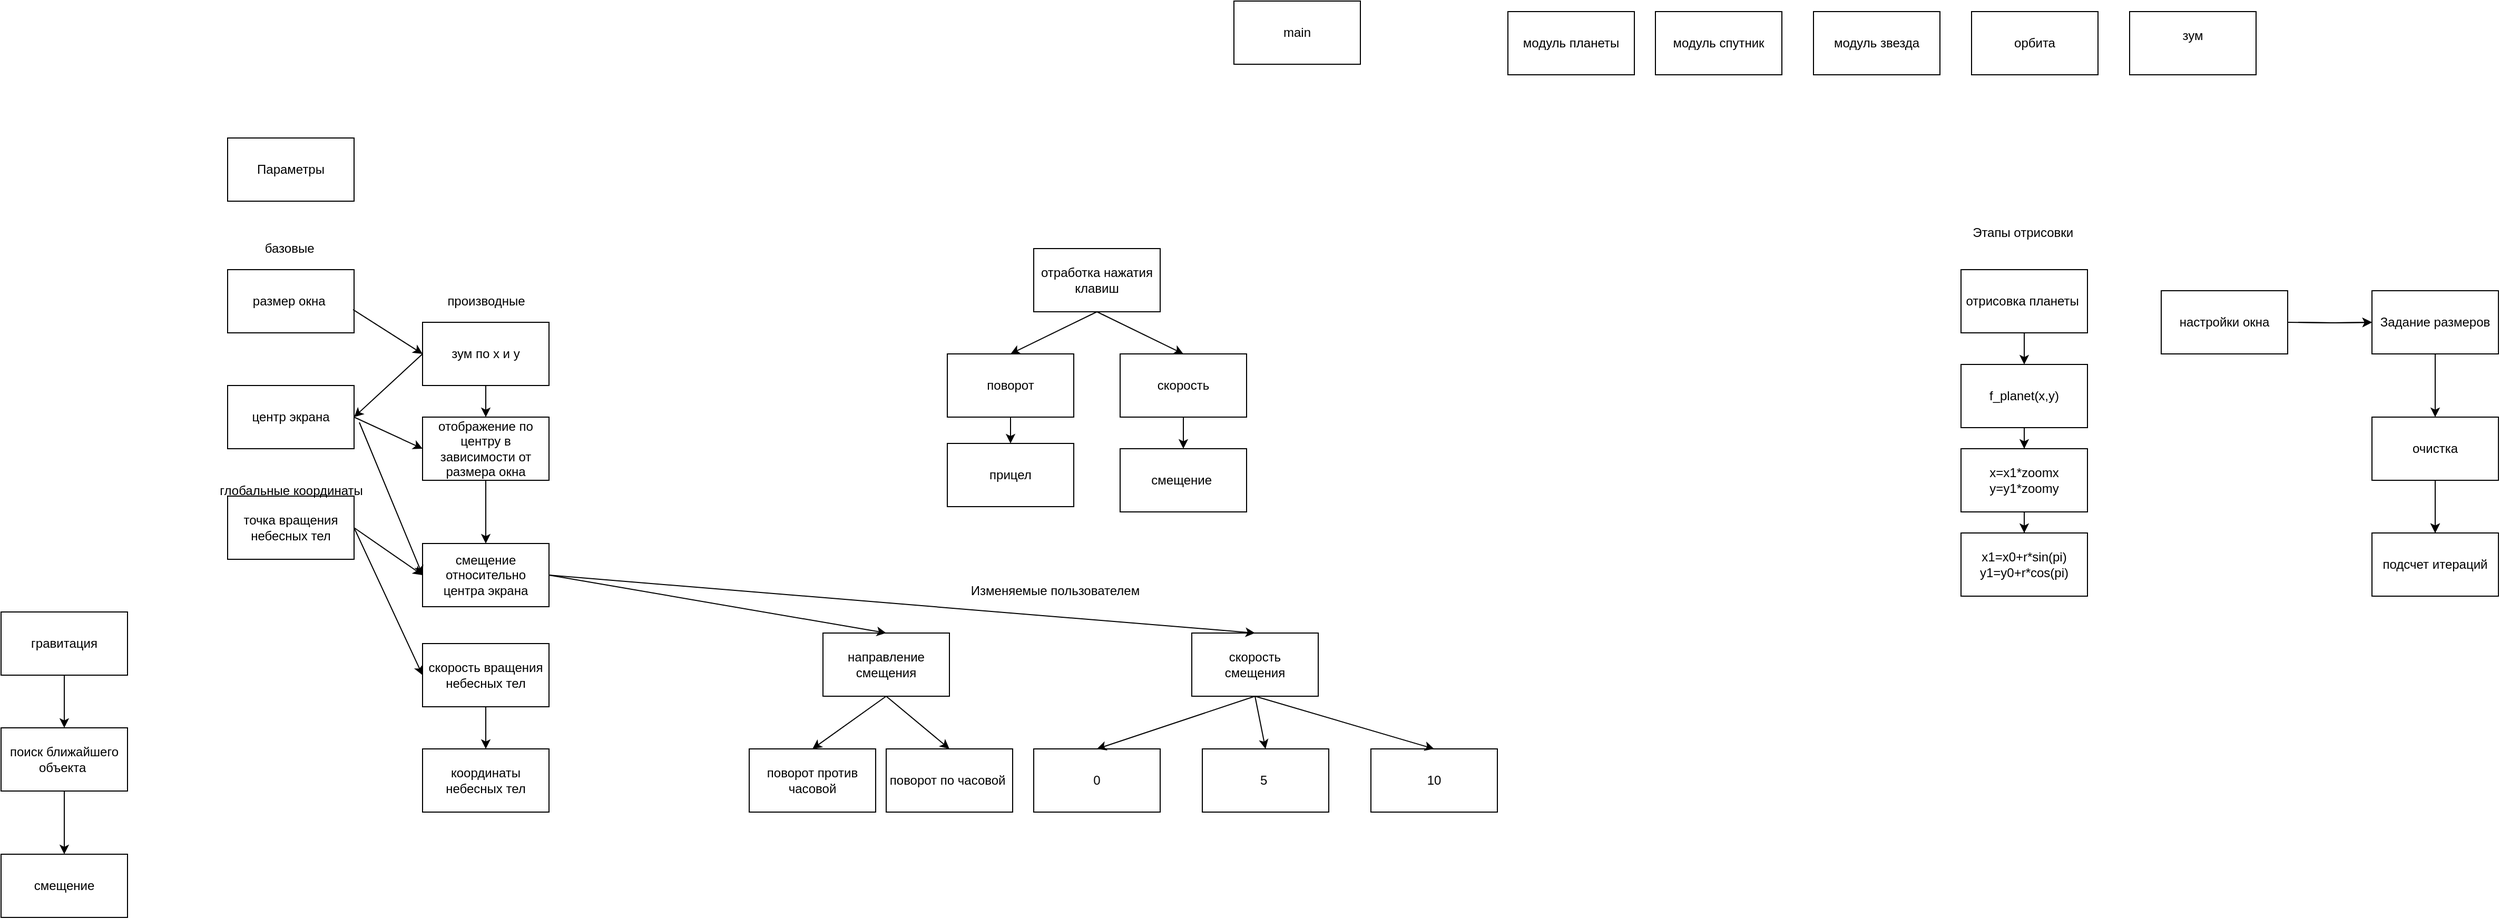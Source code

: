 <mxfile version="27.0.5">
  <diagram name="Страница — 1" id="bq9KxYCUMmGJR8o-uWSk">
    <mxGraphModel dx="2492" dy="785" grid="1" gridSize="10" guides="1" tooltips="1" connect="1" arrows="1" fold="1" page="1" pageScale="1" pageWidth="827" pageHeight="1169" math="0" shadow="0">
      <root>
        <mxCell id="0" />
        <mxCell id="1" parent="0" />
        <mxCell id="u5NV7hlbbeQhAZytZryK-1" value="main" style="whiteSpace=wrap;html=1;" parent="1" vertex="1">
          <mxGeometry x="440" y="70" width="120" height="60" as="geometry" />
        </mxCell>
        <mxCell id="u5NV7hlbbeQhAZytZryK-2" value="модуль планеты" style="whiteSpace=wrap;html=1;" parent="1" vertex="1">
          <mxGeometry x="700" y="80" width="120" height="60" as="geometry" />
        </mxCell>
        <mxCell id="u5NV7hlbbeQhAZytZryK-3" value="модуль спутник" style="whiteSpace=wrap;html=1;" parent="1" vertex="1">
          <mxGeometry x="840" y="80" width="120" height="60" as="geometry" />
        </mxCell>
        <mxCell id="u5NV7hlbbeQhAZytZryK-4" value="модуль звезда" style="whiteSpace=wrap;html=1;" parent="1" vertex="1">
          <mxGeometry x="990" y="80" width="120" height="60" as="geometry" />
        </mxCell>
        <mxCell id="u5NV7hlbbeQhAZytZryK-5" value="орбита" style="whiteSpace=wrap;html=1;" parent="1" vertex="1">
          <mxGeometry x="1140" y="80" width="120" height="60" as="geometry" />
        </mxCell>
        <mxCell id="u5NV7hlbbeQhAZytZryK-24" value="" style="edgeStyle=orthogonalEdgeStyle;rounded=0;orthogonalLoop=1;jettySize=auto;html=1;" parent="1" target="u5NV7hlbbeQhAZytZryK-18" edge="1">
          <mxGeometry relative="1" as="geometry">
            <mxPoint x="1450" y="375" as="sourcePoint" />
          </mxGeometry>
        </mxCell>
        <mxCell id="u5NV7hlbbeQhAZytZryK-25" value="" style="edgeStyle=orthogonalEdgeStyle;rounded=0;orthogonalLoop=1;jettySize=auto;html=1;" parent="1" target="u5NV7hlbbeQhAZytZryK-18" edge="1">
          <mxGeometry relative="1" as="geometry">
            <mxPoint x="1440" y="375" as="sourcePoint" />
          </mxGeometry>
        </mxCell>
        <mxCell id="u5NV7hlbbeQhAZytZryK-6" value="настройки окна" style="whiteSpace=wrap;html=1;" parent="1" vertex="1">
          <mxGeometry x="1320" y="345" width="120" height="60" as="geometry" />
        </mxCell>
        <mxCell id="u5NV7hlbbeQhAZytZryK-20" value="" style="edgeStyle=orthogonalEdgeStyle;rounded=0;orthogonalLoop=1;jettySize=auto;html=1;" parent="1" source="u5NV7hlbbeQhAZytZryK-7" target="u5NV7hlbbeQhAZytZryK-19" edge="1">
          <mxGeometry relative="1" as="geometry" />
        </mxCell>
        <mxCell id="u5NV7hlbbeQhAZytZryK-22" value="" style="edgeStyle=orthogonalEdgeStyle;rounded=0;orthogonalLoop=1;jettySize=auto;html=1;" parent="1" source="u5NV7hlbbeQhAZytZryK-7" target="u5NV7hlbbeQhAZytZryK-19" edge="1">
          <mxGeometry relative="1" as="geometry" />
        </mxCell>
        <mxCell id="u5NV7hlbbeQhAZytZryK-7" value="очистка" style="whiteSpace=wrap;html=1;" parent="1" vertex="1">
          <mxGeometry x="1520" y="465" width="120" height="60" as="geometry" />
        </mxCell>
        <mxCell id="u5NV7hlbbeQhAZytZryK-9" value="зум&lt;div&gt;&lt;br&gt;&lt;/div&gt;" style="whiteSpace=wrap;html=1;" parent="1" vertex="1">
          <mxGeometry x="1290" y="80" width="120" height="60" as="geometry" />
        </mxCell>
        <mxCell id="u5NV7hlbbeQhAZytZryK-10" value="" style="edgeStyle=orthogonalEdgeStyle;rounded=0;orthogonalLoop=1;jettySize=auto;html=1;" parent="1" source="u5NV7hlbbeQhAZytZryK-11" target="u5NV7hlbbeQhAZytZryK-13" edge="1">
          <mxGeometry relative="1" as="geometry" />
        </mxCell>
        <mxCell id="u5NV7hlbbeQhAZytZryK-11" value="отрисовка планеты&amp;nbsp;" style="whiteSpace=wrap;html=1;" parent="1" vertex="1">
          <mxGeometry x="1130" y="325" width="120" height="60" as="geometry" />
        </mxCell>
        <mxCell id="u5NV7hlbbeQhAZytZryK-12" value="" style="edgeStyle=orthogonalEdgeStyle;rounded=0;orthogonalLoop=1;jettySize=auto;html=1;" parent="1" source="u5NV7hlbbeQhAZytZryK-13" target="u5NV7hlbbeQhAZytZryK-15" edge="1">
          <mxGeometry relative="1" as="geometry" />
        </mxCell>
        <mxCell id="u5NV7hlbbeQhAZytZryK-13" value="f_planet(x,y)" style="whiteSpace=wrap;html=1;" parent="1" vertex="1">
          <mxGeometry x="1130" y="415" width="120" height="60" as="geometry" />
        </mxCell>
        <mxCell id="u5NV7hlbbeQhAZytZryK-14" value="" style="edgeStyle=orthogonalEdgeStyle;rounded=0;orthogonalLoop=1;jettySize=auto;html=1;" parent="1" source="u5NV7hlbbeQhAZytZryK-15" target="u5NV7hlbbeQhAZytZryK-16" edge="1">
          <mxGeometry relative="1" as="geometry" />
        </mxCell>
        <mxCell id="u5NV7hlbbeQhAZytZryK-15" value="x=x1*zoomx&lt;br&gt;y=y1*zoomy" style="whiteSpace=wrap;html=1;" parent="1" vertex="1">
          <mxGeometry x="1130" y="495" width="120" height="60" as="geometry" />
        </mxCell>
        <mxCell id="u5NV7hlbbeQhAZytZryK-16" value="x1=x0+r*sin(pi)&lt;br&gt;y1=y0+r*cos(pi)" style="whiteSpace=wrap;html=1;" parent="1" vertex="1">
          <mxGeometry x="1130" y="575" width="120" height="60" as="geometry" />
        </mxCell>
        <mxCell id="u5NV7hlbbeQhAZytZryK-17" value="Этапы отрисовки&amp;nbsp;" style="text;html=1;align=center;verticalAlign=middle;resizable=0;points=[];autosize=1;strokeColor=none;fillColor=none;" parent="1" vertex="1">
          <mxGeometry x="1130" y="275" width="120" height="30" as="geometry" />
        </mxCell>
        <mxCell id="u5NV7hlbbeQhAZytZryK-23" value="" style="edgeStyle=orthogonalEdgeStyle;rounded=0;orthogonalLoop=1;jettySize=auto;html=1;" parent="1" source="u5NV7hlbbeQhAZytZryK-18" target="u5NV7hlbbeQhAZytZryK-7" edge="1">
          <mxGeometry relative="1" as="geometry" />
        </mxCell>
        <mxCell id="u5NV7hlbbeQhAZytZryK-18" value="Задание размеров" style="whiteSpace=wrap;html=1;" parent="1" vertex="1">
          <mxGeometry x="1520" y="345" width="120" height="60" as="geometry" />
        </mxCell>
        <mxCell id="u5NV7hlbbeQhAZytZryK-19" value="подсчет итераций" style="whiteSpace=wrap;html=1;strokeColor=light-dark(#000000,#990000);" parent="1" vertex="1">
          <mxGeometry x="1520" y="575" width="120" height="60" as="geometry" />
        </mxCell>
        <mxCell id="pmHqVr79wdB7mCrw0Kby-1" value="Параметры" style="whiteSpace=wrap;html=1;" vertex="1" parent="1">
          <mxGeometry x="-515" y="200" width="120" height="60" as="geometry" />
        </mxCell>
        <mxCell id="pmHqVr79wdB7mCrw0Kby-2" value="размер окна&amp;nbsp;" style="whiteSpace=wrap;html=1;" vertex="1" parent="1">
          <mxGeometry x="-515" y="325" width="120" height="60" as="geometry" />
        </mxCell>
        <mxCell id="pmHqVr79wdB7mCrw0Kby-3" value="зум по х и у" style="whiteSpace=wrap;html=1;" vertex="1" parent="1">
          <mxGeometry x="-330" y="375" width="120" height="60" as="geometry" />
        </mxCell>
        <mxCell id="pmHqVr79wdB7mCrw0Kby-4" value="центр экрана" style="whiteSpace=wrap;html=1;" vertex="1" parent="1">
          <mxGeometry x="-515" y="435" width="120" height="60" as="geometry" />
        </mxCell>
        <mxCell id="pmHqVr79wdB7mCrw0Kby-5" value="смещение относительно центра экрана" style="whiteSpace=wrap;html=1;" vertex="1" parent="1">
          <mxGeometry x="-330" y="585" width="120" height="60" as="geometry" />
        </mxCell>
        <mxCell id="pmHqVr79wdB7mCrw0Kby-6" value="направление смещения" style="whiteSpace=wrap;html=1;" vertex="1" parent="1">
          <mxGeometry x="50" y="670" width="120" height="60" as="geometry" />
        </mxCell>
        <mxCell id="pmHqVr79wdB7mCrw0Kby-7" value="скорость&lt;div&gt;смещения&lt;/div&gt;" style="whiteSpace=wrap;html=1;" vertex="1" parent="1">
          <mxGeometry x="400" y="670" width="120" height="60" as="geometry" />
        </mxCell>
        <mxCell id="pmHqVr79wdB7mCrw0Kby-8" value="координаты небесных тел" style="whiteSpace=wrap;html=1;" vertex="1" parent="1">
          <mxGeometry x="-330" y="780" width="120" height="60" as="geometry" />
        </mxCell>
        <mxCell id="pmHqVr79wdB7mCrw0Kby-9" value="точка вращения небесных тел" style="whiteSpace=wrap;html=1;" vertex="1" parent="1">
          <mxGeometry x="-515" y="540" width="120" height="60" as="geometry" />
        </mxCell>
        <mxCell id="pmHqVr79wdB7mCrw0Kby-10" value="скорость вращения небесных тел" style="whiteSpace=wrap;html=1;" vertex="1" parent="1">
          <mxGeometry x="-330" y="680" width="120" height="60" as="geometry" />
        </mxCell>
        <mxCell id="pmHqVr79wdB7mCrw0Kby-11" value="базовые&amp;nbsp;" style="text;html=1;align=center;verticalAlign=middle;resizable=0;points=[];autosize=1;strokeColor=none;fillColor=none;" vertex="1" parent="1">
          <mxGeometry x="-490" y="290" width="70" height="30" as="geometry" />
        </mxCell>
        <mxCell id="pmHqVr79wdB7mCrw0Kby-13" value="производные" style="text;html=1;align=center;verticalAlign=middle;resizable=0;points=[];autosize=1;strokeColor=none;fillColor=none;" vertex="1" parent="1">
          <mxGeometry x="-320" y="340" width="100" height="30" as="geometry" />
        </mxCell>
        <mxCell id="pmHqVr79wdB7mCrw0Kby-14" value="" style="endArrow=classic;html=1;rounded=0;exitX=0.992;exitY=0.633;exitDx=0;exitDy=0;exitPerimeter=0;entryX=0;entryY=0.5;entryDx=0;entryDy=0;" edge="1" parent="1" source="pmHqVr79wdB7mCrw0Kby-2" target="pmHqVr79wdB7mCrw0Kby-3">
          <mxGeometry width="50" height="50" relative="1" as="geometry">
            <mxPoint x="30" y="530" as="sourcePoint" />
            <mxPoint x="80" y="480" as="targetPoint" />
          </mxGeometry>
        </mxCell>
        <mxCell id="pmHqVr79wdB7mCrw0Kby-15" value="отображение по центру в зависимости от размера окна" style="whiteSpace=wrap;html=1;" vertex="1" parent="1">
          <mxGeometry x="-330" y="465" width="120" height="60" as="geometry" />
        </mxCell>
        <mxCell id="pmHqVr79wdB7mCrw0Kby-16" value="" style="endArrow=classic;html=1;rounded=0;exitX=0;exitY=0.5;exitDx=0;exitDy=0;entryX=1;entryY=0.5;entryDx=0;entryDy=0;" edge="1" parent="1" source="pmHqVr79wdB7mCrw0Kby-3" target="pmHqVr79wdB7mCrw0Kby-4">
          <mxGeometry width="50" height="50" relative="1" as="geometry">
            <mxPoint x="-90" y="390" as="sourcePoint" />
            <mxPoint x="-40" y="340" as="targetPoint" />
          </mxGeometry>
        </mxCell>
        <mxCell id="pmHqVr79wdB7mCrw0Kby-17" value="" style="endArrow=classic;html=1;rounded=0;exitX=1;exitY=0.5;exitDx=0;exitDy=0;entryX=0;entryY=0.5;entryDx=0;entryDy=0;" edge="1" parent="1" source="pmHqVr79wdB7mCrw0Kby-4" target="pmHqVr79wdB7mCrw0Kby-15">
          <mxGeometry width="50" height="50" relative="1" as="geometry">
            <mxPoint x="-90" y="390" as="sourcePoint" />
            <mxPoint x="-40" y="340" as="targetPoint" />
          </mxGeometry>
        </mxCell>
        <mxCell id="pmHqVr79wdB7mCrw0Kby-18" value="" style="endArrow=classic;html=1;rounded=0;exitX=1;exitY=0.5;exitDx=0;exitDy=0;entryX=0;entryY=0.5;entryDx=0;entryDy=0;" edge="1" parent="1" source="pmHqVr79wdB7mCrw0Kby-9" target="pmHqVr79wdB7mCrw0Kby-5">
          <mxGeometry width="50" height="50" relative="1" as="geometry">
            <mxPoint x="-130" y="490" as="sourcePoint" />
            <mxPoint x="-80" y="440" as="targetPoint" />
          </mxGeometry>
        </mxCell>
        <mxCell id="pmHqVr79wdB7mCrw0Kby-19" value="" style="endArrow=classic;html=1;rounded=0;entryX=0;entryY=0.5;entryDx=0;entryDy=0;" edge="1" parent="1" target="pmHqVr79wdB7mCrw0Kby-5">
          <mxGeometry width="50" height="50" relative="1" as="geometry">
            <mxPoint x="-390" y="470" as="sourcePoint" />
            <mxPoint x="-80" y="440" as="targetPoint" />
          </mxGeometry>
        </mxCell>
        <mxCell id="pmHqVr79wdB7mCrw0Kby-20" value="Изменяемые пользователем" style="text;html=1;align=center;verticalAlign=middle;resizable=0;points=[];autosize=1;strokeColor=none;fillColor=none;" vertex="1" parent="1">
          <mxGeometry x="180" y="615" width="180" height="30" as="geometry" />
        </mxCell>
        <mxCell id="pmHqVr79wdB7mCrw0Kby-21" value="" style="endArrow=classic;html=1;rounded=0;exitX=1;exitY=0.5;exitDx=0;exitDy=0;entryX=0.5;entryY=0;entryDx=0;entryDy=0;" edge="1" parent="1" source="pmHqVr79wdB7mCrw0Kby-5" target="pmHqVr79wdB7mCrw0Kby-6">
          <mxGeometry width="50" height="50" relative="1" as="geometry">
            <mxPoint x="40" y="540" as="sourcePoint" />
            <mxPoint x="90" y="490" as="targetPoint" />
          </mxGeometry>
        </mxCell>
        <mxCell id="pmHqVr79wdB7mCrw0Kby-22" value="" style="endArrow=classic;html=1;rounded=0;exitX=1;exitY=0.5;exitDx=0;exitDy=0;entryX=0.5;entryY=0;entryDx=0;entryDy=0;" edge="1" parent="1" source="pmHqVr79wdB7mCrw0Kby-5" target="pmHqVr79wdB7mCrw0Kby-7">
          <mxGeometry width="50" height="50" relative="1" as="geometry">
            <mxPoint x="40" y="540" as="sourcePoint" />
            <mxPoint x="90" y="490" as="targetPoint" />
          </mxGeometry>
        </mxCell>
        <mxCell id="pmHqVr79wdB7mCrw0Kby-23" value="поворот по часовой&amp;nbsp;" style="whiteSpace=wrap;html=1;" vertex="1" parent="1">
          <mxGeometry x="110" y="780" width="120" height="60" as="geometry" />
        </mxCell>
        <mxCell id="pmHqVr79wdB7mCrw0Kby-24" value="поворот против часовой" style="whiteSpace=wrap;html=1;" vertex="1" parent="1">
          <mxGeometry x="-20" y="780" width="120" height="60" as="geometry" />
        </mxCell>
        <mxCell id="pmHqVr79wdB7mCrw0Kby-25" value="" style="endArrow=classic;html=1;rounded=0;exitX=0.5;exitY=1;exitDx=0;exitDy=0;entryX=0.5;entryY=0;entryDx=0;entryDy=0;" edge="1" parent="1" source="pmHqVr79wdB7mCrw0Kby-6" target="pmHqVr79wdB7mCrw0Kby-24">
          <mxGeometry width="50" height="50" relative="1" as="geometry">
            <mxPoint x="240" y="730" as="sourcePoint" />
            <mxPoint x="290" y="680" as="targetPoint" />
          </mxGeometry>
        </mxCell>
        <mxCell id="pmHqVr79wdB7mCrw0Kby-26" value="" style="endArrow=classic;html=1;rounded=0;exitX=0.5;exitY=1;exitDx=0;exitDy=0;entryX=0.5;entryY=0;entryDx=0;entryDy=0;" edge="1" parent="1" source="pmHqVr79wdB7mCrw0Kby-6" target="pmHqVr79wdB7mCrw0Kby-23">
          <mxGeometry width="50" height="50" relative="1" as="geometry">
            <mxPoint x="240" y="730" as="sourcePoint" />
            <mxPoint x="290" y="680" as="targetPoint" />
          </mxGeometry>
        </mxCell>
        <mxCell id="pmHqVr79wdB7mCrw0Kby-27" value="0" style="whiteSpace=wrap;html=1;" vertex="1" parent="1">
          <mxGeometry x="250" y="780" width="120" height="60" as="geometry" />
        </mxCell>
        <mxCell id="pmHqVr79wdB7mCrw0Kby-29" value="5&amp;nbsp;" style="whiteSpace=wrap;html=1;" vertex="1" parent="1">
          <mxGeometry x="410" y="780" width="120" height="60" as="geometry" />
        </mxCell>
        <mxCell id="pmHqVr79wdB7mCrw0Kby-30" value="10" style="whiteSpace=wrap;html=1;" vertex="1" parent="1">
          <mxGeometry x="570" y="780" width="120" height="60" as="geometry" />
        </mxCell>
        <mxCell id="pmHqVr79wdB7mCrw0Kby-31" value="" style="endArrow=classic;html=1;rounded=0;exitX=0.5;exitY=1;exitDx=0;exitDy=0;entryX=0.5;entryY=0;entryDx=0;entryDy=0;" edge="1" parent="1" source="pmHqVr79wdB7mCrw0Kby-7" target="pmHqVr79wdB7mCrw0Kby-27">
          <mxGeometry width="50" height="50" relative="1" as="geometry">
            <mxPoint x="220" y="660" as="sourcePoint" />
            <mxPoint x="270" y="610" as="targetPoint" />
          </mxGeometry>
        </mxCell>
        <mxCell id="pmHqVr79wdB7mCrw0Kby-32" value="" style="endArrow=classic;html=1;rounded=0;entryX=0.5;entryY=0;entryDx=0;entryDy=0;exitX=0.5;exitY=1;exitDx=0;exitDy=0;" edge="1" parent="1" source="pmHqVr79wdB7mCrw0Kby-7" target="pmHqVr79wdB7mCrw0Kby-29">
          <mxGeometry width="50" height="50" relative="1" as="geometry">
            <mxPoint x="330" y="730" as="sourcePoint" />
            <mxPoint x="320" y="790" as="targetPoint" />
          </mxGeometry>
        </mxCell>
        <mxCell id="pmHqVr79wdB7mCrw0Kby-33" value="" style="endArrow=classic;html=1;rounded=0;exitX=0.5;exitY=1;exitDx=0;exitDy=0;entryX=0.5;entryY=0;entryDx=0;entryDy=0;" edge="1" parent="1" source="pmHqVr79wdB7mCrw0Kby-7" target="pmHqVr79wdB7mCrw0Kby-30">
          <mxGeometry width="50" height="50" relative="1" as="geometry">
            <mxPoint x="350" y="750" as="sourcePoint" />
            <mxPoint x="330" y="800" as="targetPoint" />
          </mxGeometry>
        </mxCell>
        <mxCell id="pmHqVr79wdB7mCrw0Kby-34" value="" style="endArrow=classic;html=1;rounded=0;exitX=0.5;exitY=1;exitDx=0;exitDy=0;entryX=0.5;entryY=0;entryDx=0;entryDy=0;" edge="1" parent="1" source="pmHqVr79wdB7mCrw0Kby-3" target="pmHqVr79wdB7mCrw0Kby-15">
          <mxGeometry width="50" height="50" relative="1" as="geometry">
            <mxPoint x="100" y="660" as="sourcePoint" />
            <mxPoint x="150" y="610" as="targetPoint" />
          </mxGeometry>
        </mxCell>
        <mxCell id="pmHqVr79wdB7mCrw0Kby-35" value="" style="endArrow=classic;html=1;rounded=0;exitX=0.5;exitY=1;exitDx=0;exitDy=0;entryX=0.5;entryY=0;entryDx=0;entryDy=0;" edge="1" parent="1" source="pmHqVr79wdB7mCrw0Kby-15" target="pmHqVr79wdB7mCrw0Kby-5">
          <mxGeometry width="50" height="50" relative="1" as="geometry">
            <mxPoint x="70" y="540" as="sourcePoint" />
            <mxPoint x="120" y="490" as="targetPoint" />
          </mxGeometry>
        </mxCell>
        <mxCell id="pmHqVr79wdB7mCrw0Kby-37" value="" style="endArrow=classic;html=1;rounded=0;exitX=1;exitY=0.5;exitDx=0;exitDy=0;entryX=0;entryY=0.5;entryDx=0;entryDy=0;" edge="1" parent="1" source="pmHqVr79wdB7mCrw0Kby-9" target="pmHqVr79wdB7mCrw0Kby-10">
          <mxGeometry width="50" height="50" relative="1" as="geometry">
            <mxPoint x="100" y="750" as="sourcePoint" />
            <mxPoint x="150" y="700" as="targetPoint" />
          </mxGeometry>
        </mxCell>
        <mxCell id="pmHqVr79wdB7mCrw0Kby-38" value="" style="endArrow=classic;html=1;rounded=0;exitX=0.5;exitY=1;exitDx=0;exitDy=0;entryX=0.5;entryY=0;entryDx=0;entryDy=0;" edge="1" parent="1" source="pmHqVr79wdB7mCrw0Kby-10" target="pmHqVr79wdB7mCrw0Kby-8">
          <mxGeometry width="50" height="50" relative="1" as="geometry">
            <mxPoint x="-60" y="700" as="sourcePoint" />
            <mxPoint x="-10" y="650" as="targetPoint" />
          </mxGeometry>
        </mxCell>
        <mxCell id="pmHqVr79wdB7mCrw0Kby-39" value="глобальные координаты" style="text;html=1;align=center;verticalAlign=middle;resizable=0;points=[];autosize=1;strokeColor=none;fillColor=none;" vertex="1" parent="1">
          <mxGeometry x="-535" y="520" width="160" height="30" as="geometry" />
        </mxCell>
        <mxCell id="pmHqVr79wdB7mCrw0Kby-40" value="отработка нажатия клавиш" style="whiteSpace=wrap;html=1;" vertex="1" parent="1">
          <mxGeometry x="250" y="305" width="120" height="60" as="geometry" />
        </mxCell>
        <mxCell id="pmHqVr79wdB7mCrw0Kby-50" value="" style="edgeStyle=orthogonalEdgeStyle;rounded=0;orthogonalLoop=1;jettySize=auto;html=1;" edge="1" parent="1" source="pmHqVr79wdB7mCrw0Kby-41" target="pmHqVr79wdB7mCrw0Kby-48">
          <mxGeometry relative="1" as="geometry" />
        </mxCell>
        <mxCell id="pmHqVr79wdB7mCrw0Kby-41" value="поворот" style="whiteSpace=wrap;html=1;" vertex="1" parent="1">
          <mxGeometry x="168" y="405" width="120" height="60" as="geometry" />
        </mxCell>
        <mxCell id="pmHqVr79wdB7mCrw0Kby-51" value="" style="edgeStyle=orthogonalEdgeStyle;rounded=0;orthogonalLoop=1;jettySize=auto;html=1;" edge="1" parent="1" source="pmHqVr79wdB7mCrw0Kby-42" target="pmHqVr79wdB7mCrw0Kby-49">
          <mxGeometry relative="1" as="geometry" />
        </mxCell>
        <mxCell id="pmHqVr79wdB7mCrw0Kby-42" value="скорость" style="whiteSpace=wrap;html=1;" vertex="1" parent="1">
          <mxGeometry x="332" y="405" width="120" height="60" as="geometry" />
        </mxCell>
        <mxCell id="pmHqVr79wdB7mCrw0Kby-43" value="" style="endArrow=classic;html=1;rounded=0;exitX=0.5;exitY=1;exitDx=0;exitDy=0;entryX=0.5;entryY=0;entryDx=0;entryDy=0;" edge="1" parent="1" source="pmHqVr79wdB7mCrw0Kby-40" target="pmHqVr79wdB7mCrw0Kby-42">
          <mxGeometry width="50" height="50" relative="1" as="geometry">
            <mxPoint x="458" y="525" as="sourcePoint" />
            <mxPoint x="508" y="475" as="targetPoint" />
          </mxGeometry>
        </mxCell>
        <mxCell id="pmHqVr79wdB7mCrw0Kby-44" value="" style="endArrow=classic;html=1;rounded=0;entryX=0.5;entryY=0;entryDx=0;entryDy=0;exitX=0.5;exitY=1;exitDx=0;exitDy=0;" edge="1" parent="1" source="pmHqVr79wdB7mCrw0Kby-40" target="pmHqVr79wdB7mCrw0Kby-41">
          <mxGeometry width="50" height="50" relative="1" as="geometry">
            <mxPoint x="298" y="405" as="sourcePoint" />
            <mxPoint x="402" y="415" as="targetPoint" />
          </mxGeometry>
        </mxCell>
        <mxCell id="pmHqVr79wdB7mCrw0Kby-52" value="" style="edgeStyle=orthogonalEdgeStyle;rounded=0;orthogonalLoop=1;jettySize=auto;html=1;" edge="1" parent="1" source="pmHqVr79wdB7mCrw0Kby-45" target="pmHqVr79wdB7mCrw0Kby-46">
          <mxGeometry relative="1" as="geometry" />
        </mxCell>
        <mxCell id="pmHqVr79wdB7mCrw0Kby-45" value="гравитация" style="whiteSpace=wrap;html=1;" vertex="1" parent="1">
          <mxGeometry x="-730" y="650" width="120" height="60" as="geometry" />
        </mxCell>
        <mxCell id="pmHqVr79wdB7mCrw0Kby-53" value="" style="edgeStyle=orthogonalEdgeStyle;rounded=0;orthogonalLoop=1;jettySize=auto;html=1;" edge="1" parent="1" source="pmHqVr79wdB7mCrw0Kby-46" target="pmHqVr79wdB7mCrw0Kby-47">
          <mxGeometry relative="1" as="geometry" />
        </mxCell>
        <mxCell id="pmHqVr79wdB7mCrw0Kby-46" value="поиск ближайшего объекта&amp;nbsp;" style="whiteSpace=wrap;html=1;" vertex="1" parent="1">
          <mxGeometry x="-730" y="760" width="120" height="60" as="geometry" />
        </mxCell>
        <mxCell id="pmHqVr79wdB7mCrw0Kby-47" value="смещение" style="whiteSpace=wrap;html=1;" vertex="1" parent="1">
          <mxGeometry x="-730" y="880" width="120" height="60" as="geometry" />
        </mxCell>
        <mxCell id="pmHqVr79wdB7mCrw0Kby-48" value="прицел" style="whiteSpace=wrap;html=1;" vertex="1" parent="1">
          <mxGeometry x="168" y="490" width="120" height="60" as="geometry" />
        </mxCell>
        <mxCell id="pmHqVr79wdB7mCrw0Kby-49" value="смещение&amp;nbsp;" style="whiteSpace=wrap;html=1;" vertex="1" parent="1">
          <mxGeometry x="332" y="495" width="120" height="60" as="geometry" />
        </mxCell>
      </root>
    </mxGraphModel>
  </diagram>
</mxfile>
